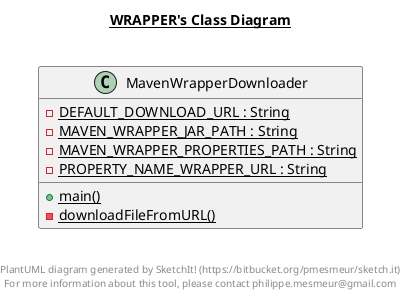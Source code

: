 @startuml

title __WRAPPER's Class Diagram__\n


    class MavenWrapperDownloader {
        {static} - DEFAULT_DOWNLOAD_URL : String
        {static} - MAVEN_WRAPPER_JAR_PATH : String
        {static} - MAVEN_WRAPPER_PROPERTIES_PATH : String
        {static} - PROPERTY_NAME_WRAPPER_URL : String
        {static} + main()
        {static} - downloadFileFromURL()
    }

  



right footer


PlantUML diagram generated by SketchIt! (https://bitbucket.org/pmesmeur/sketch.it)
For more information about this tool, please contact philippe.mesmeur@gmail.com
endfooter

@enduml
